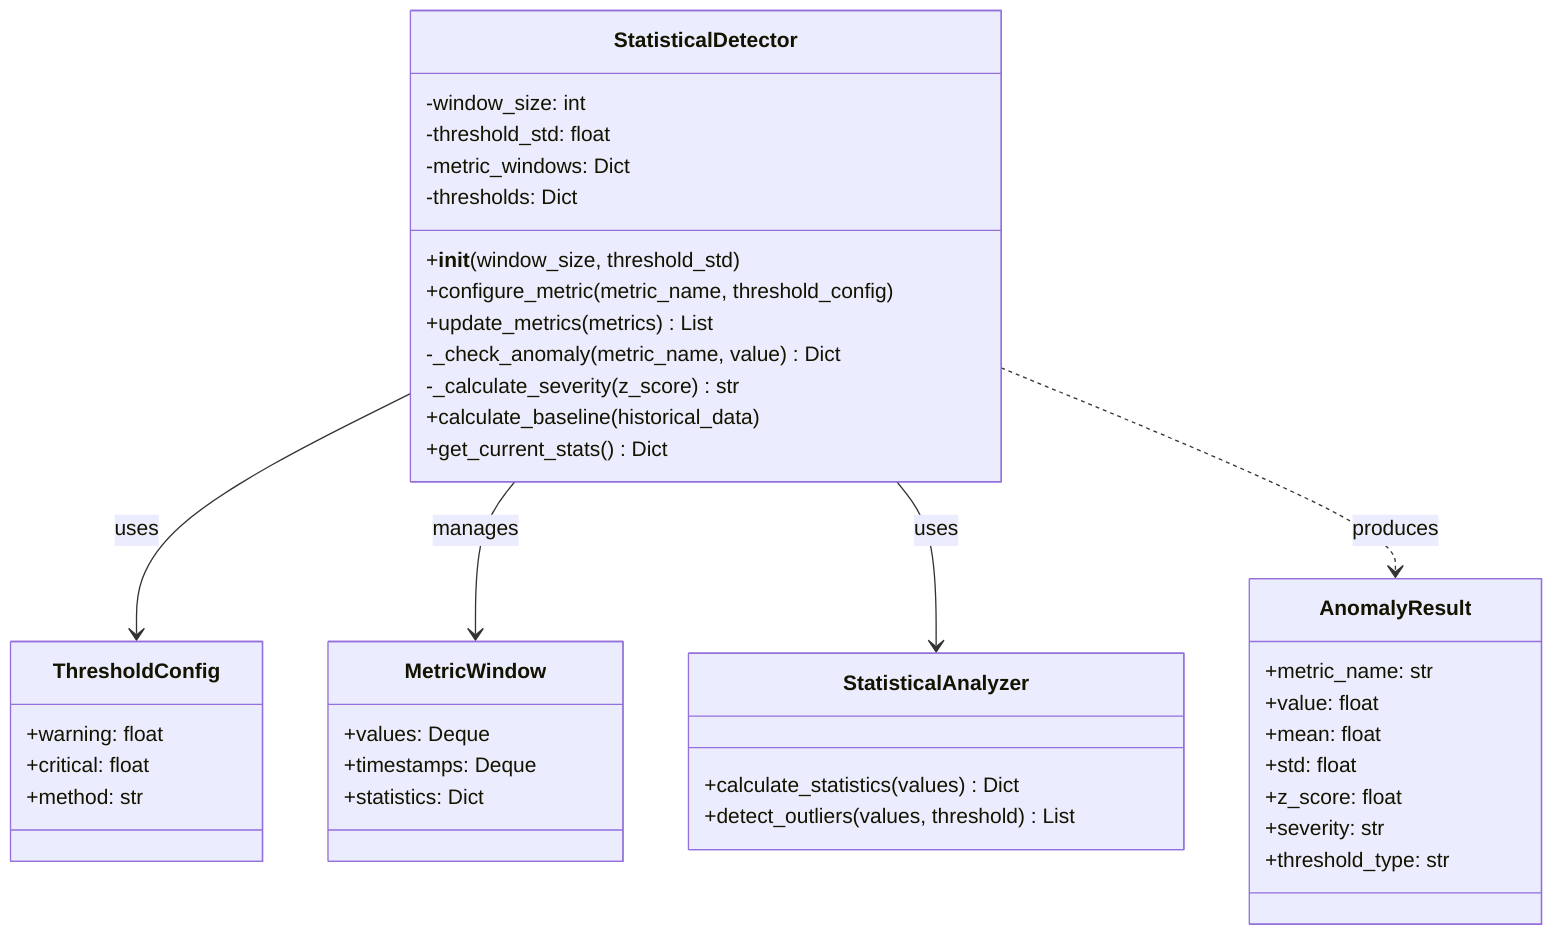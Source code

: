 classDiagram
    class StatisticalDetector {
        -window_size: int
        -threshold_std: float
        -metric_windows: Dict
        -thresholds: Dict
        +__init__(window_size, threshold_std)
        +configure_metric(metric_name, threshold_config)
        +update_metrics(metrics) List
        -_check_anomaly(metric_name, value) Dict
        -_calculate_severity(z_score) str
        +calculate_baseline(historical_data)
        +get_current_stats() Dict
    }

    class ThresholdConfig {
        +warning: float
        +critical: float
        +method: str
    }

    class MetricWindow {
        +values: Deque
        +timestamps: Deque
        +statistics: Dict
    }

    class AnomalyResult {
        +metric_name: str
        +value: float
        +mean: float
        +std: float
        +z_score: float
        +severity: str
        +threshold_type: str
    }

    class StatisticalAnalyzer {
        +calculate_statistics(values) Dict
        +detect_outliers(values, threshold) List
    }

    StatisticalDetector --> ThresholdConfig : uses
    StatisticalDetector --> MetricWindow : manages
    StatisticalDetector --> StatisticalAnalyzer : uses
    StatisticalDetector ..> AnomalyResult : produces